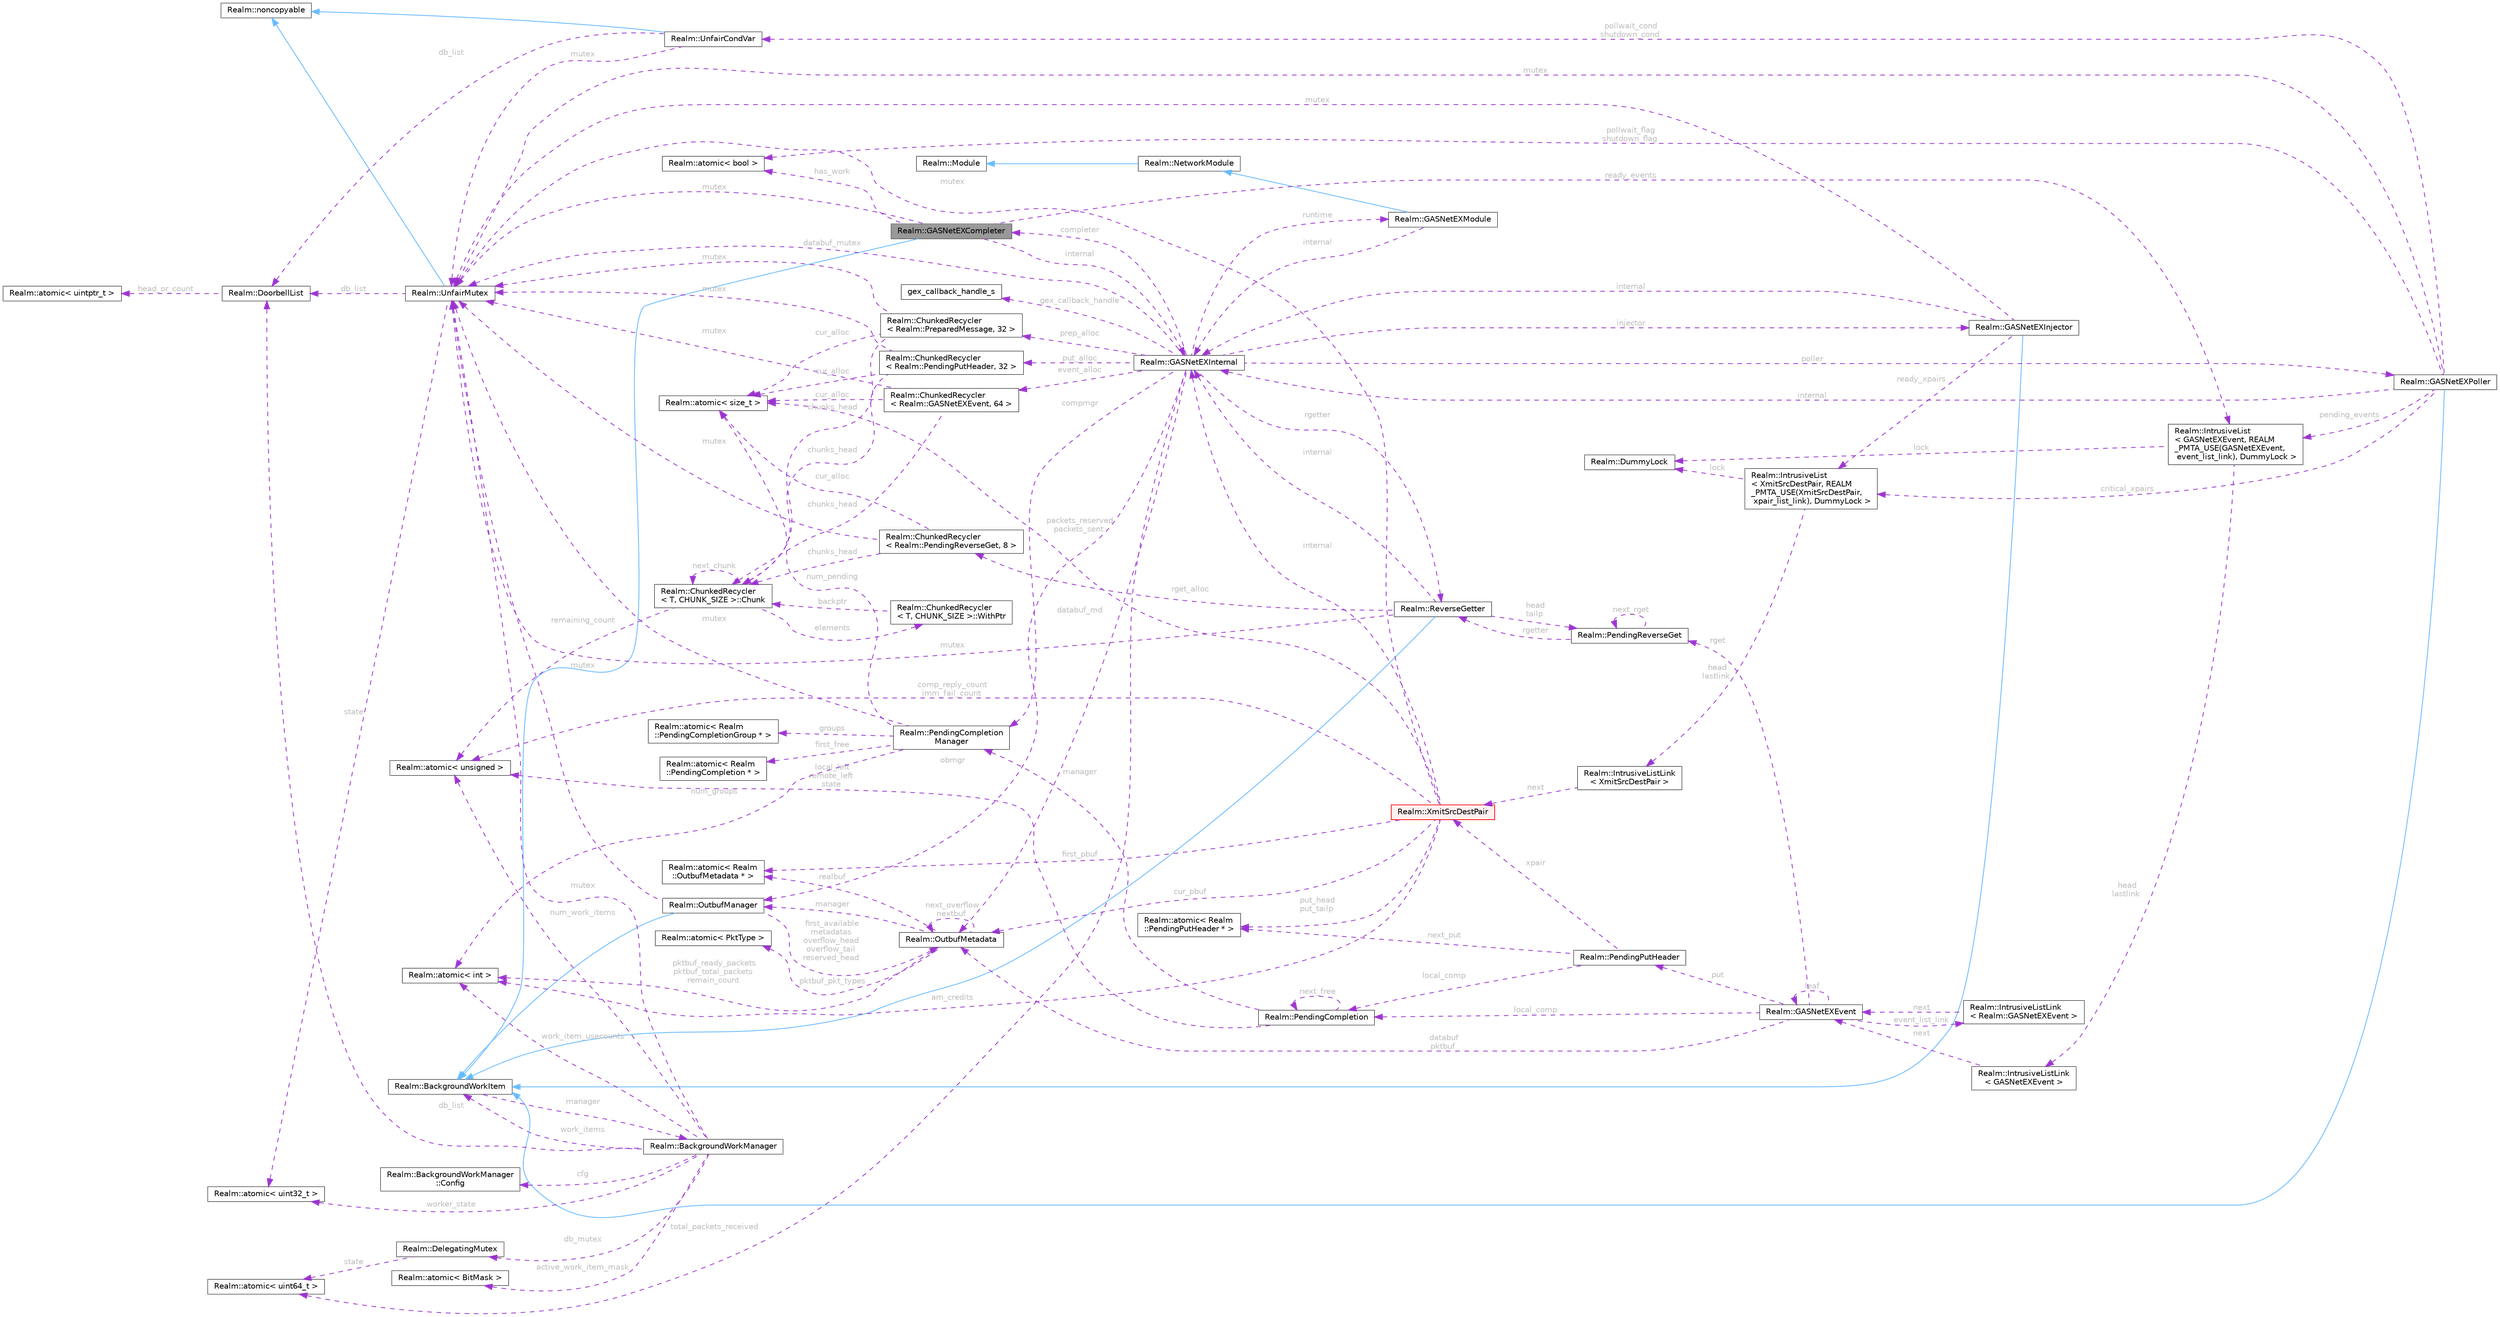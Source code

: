 digraph "Realm::GASNetEXCompleter"
{
 // LATEX_PDF_SIZE
  bgcolor="transparent";
  edge [fontname=Helvetica,fontsize=10,labelfontname=Helvetica,labelfontsize=10];
  node [fontname=Helvetica,fontsize=10,shape=box,height=0.2,width=0.4];
  rankdir="LR";
  Node1 [id="Node000001",label="Realm::GASNetEXCompleter",height=0.2,width=0.4,color="gray40", fillcolor="grey60", style="filled", fontcolor="black",tooltip=" "];
  Node2 -> Node1 [id="edge1_Node000001_Node000002",dir="back",color="steelblue1",style="solid",tooltip=" "];
  Node2 [id="Node000002",label="Realm::BackgroundWorkItem",height=0.2,width=0.4,color="gray40", fillcolor="white", style="filled",URL="$classRealm_1_1BackgroundWorkItem.html",tooltip=" "];
  Node3 -> Node2 [id="edge2_Node000002_Node000003",dir="back",color="darkorchid3",style="dashed",tooltip=" ",label=" manager",fontcolor="grey" ];
  Node3 [id="Node000003",label="Realm::BackgroundWorkManager",height=0.2,width=0.4,color="gray40", fillcolor="white", style="filled",URL="$classRealm_1_1BackgroundWorkManager.html",tooltip=" "];
  Node4 -> Node3 [id="edge3_Node000003_Node000004",dir="back",color="darkorchid3",style="dashed",tooltip=" ",label=" cfg",fontcolor="grey" ];
  Node4 [id="Node000004",label="Realm::BackgroundWorkManager\l::Config",height=0.2,width=0.4,color="gray40", fillcolor="white", style="filled",URL="$structRealm_1_1BackgroundWorkManager_1_1Config.html",tooltip=" "];
  Node5 -> Node3 [id="edge4_Node000003_Node000005",dir="back",color="darkorchid3",style="dashed",tooltip=" ",label=" mutex",fontcolor="grey" ];
  Node5 [id="Node000005",label="Realm::UnfairMutex",height=0.2,width=0.4,color="gray40", fillcolor="white", style="filled",URL="$classRealm_1_1UnfairMutex.html",tooltip=" "];
  Node6 -> Node5 [id="edge5_Node000005_Node000006",dir="back",color="steelblue1",style="solid",tooltip=" "];
  Node6 [id="Node000006",label="Realm::noncopyable",height=0.2,width=0.4,color="gray40", fillcolor="white", style="filled",URL="$classRealm_1_1noncopyable.html",tooltip=" "];
  Node7 -> Node5 [id="edge6_Node000005_Node000007",dir="back",color="darkorchid3",style="dashed",tooltip=" ",label=" state",fontcolor="grey" ];
  Node7 [id="Node000007",label="Realm::atomic\< uint32_t \>",height=0.2,width=0.4,color="gray40", fillcolor="white", style="filled",URL="$classRealm_1_1atomic.html",tooltip=" "];
  Node8 -> Node5 [id="edge7_Node000005_Node000008",dir="back",color="darkorchid3",style="dashed",tooltip=" ",label=" db_list",fontcolor="grey" ];
  Node8 [id="Node000008",label="Realm::DoorbellList",height=0.2,width=0.4,color="gray40", fillcolor="white", style="filled",URL="$classRealm_1_1DoorbellList.html",tooltip=" "];
  Node9 -> Node8 [id="edge8_Node000008_Node000009",dir="back",color="darkorchid3",style="dashed",tooltip=" ",label=" head_or_count",fontcolor="grey" ];
  Node9 [id="Node000009",label="Realm::atomic\< uintptr_t \>",height=0.2,width=0.4,color="gray40", fillcolor="white", style="filled",URL="$classRealm_1_1atomic.html",tooltip=" "];
  Node10 -> Node3 [id="edge9_Node000003_Node000010",dir="back",color="darkorchid3",style="dashed",tooltip=" ",label=" num_work_items",fontcolor="grey" ];
  Node10 [id="Node000010",label="Realm::atomic\< unsigned \>",height=0.2,width=0.4,color="gray40", fillcolor="white", style="filled",URL="$classRealm_1_1atomic.html",tooltip=" "];
  Node11 -> Node3 [id="edge10_Node000003_Node000011",dir="back",color="darkorchid3",style="dashed",tooltip=" ",label=" active_work_item_mask",fontcolor="grey" ];
  Node11 [id="Node000011",label="Realm::atomic\< BitMask \>",height=0.2,width=0.4,color="gray40", fillcolor="white", style="filled",URL="$classRealm_1_1atomic.html",tooltip=" "];
  Node12 -> Node3 [id="edge11_Node000003_Node000012",dir="back",color="darkorchid3",style="dashed",tooltip=" ",label=" work_item_usecounts",fontcolor="grey" ];
  Node12 [id="Node000012",label="Realm::atomic\< int \>",height=0.2,width=0.4,color="gray40", fillcolor="white", style="filled",URL="$classRealm_1_1atomic.html",tooltip=" "];
  Node2 -> Node3 [id="edge12_Node000003_Node000002",dir="back",color="darkorchid3",style="dashed",tooltip=" ",label=" work_items",fontcolor="grey" ];
  Node7 -> Node3 [id="edge13_Node000003_Node000007",dir="back",color="darkorchid3",style="dashed",tooltip=" ",label=" worker_state",fontcolor="grey" ];
  Node13 -> Node3 [id="edge14_Node000003_Node000013",dir="back",color="darkorchid3",style="dashed",tooltip=" ",label=" db_mutex",fontcolor="grey" ];
  Node13 [id="Node000013",label="Realm::DelegatingMutex",height=0.2,width=0.4,color="gray40", fillcolor="white", style="filled",URL="$classRealm_1_1DelegatingMutex.html",tooltip=" "];
  Node14 -> Node13 [id="edge15_Node000013_Node000014",dir="back",color="darkorchid3",style="dashed",tooltip=" ",label=" state",fontcolor="grey" ];
  Node14 [id="Node000014",label="Realm::atomic\< uint64_t \>",height=0.2,width=0.4,color="gray40", fillcolor="white", style="filled",URL="$classRealm_1_1atomic.html",tooltip=" "];
  Node8 -> Node3 [id="edge16_Node000003_Node000008",dir="back",color="darkorchid3",style="dashed",tooltip=" ",label=" db_list",fontcolor="grey" ];
  Node15 -> Node1 [id="edge17_Node000001_Node000015",dir="back",color="darkorchid3",style="dashed",tooltip=" ",label=" internal",fontcolor="grey" ];
  Node15 [id="Node000015",label="Realm::GASNetEXInternal",height=0.2,width=0.4,color="gray40", fillcolor="white", style="filled",URL="$classRealm_1_1GASNetEXInternal.html",tooltip=" "];
  Node16 -> Node15 [id="edge18_Node000015_Node000016",dir="back",color="darkorchid3",style="dashed",tooltip=" ",label=" runtime",fontcolor="grey" ];
  Node16 [id="Node000016",label="Realm::GASNetEXModule",height=0.2,width=0.4,color="gray40", fillcolor="white", style="filled",URL="$classRealm_1_1GASNetEXModule.html",tooltip=" "];
  Node17 -> Node16 [id="edge19_Node000016_Node000017",dir="back",color="steelblue1",style="solid",tooltip=" "];
  Node17 [id="Node000017",label="Realm::NetworkModule",height=0.2,width=0.4,color="gray40", fillcolor="white", style="filled",URL="$classRealm_1_1NetworkModule.html",tooltip=" "];
  Node18 -> Node17 [id="edge20_Node000017_Node000018",dir="back",color="steelblue1",style="solid",tooltip=" "];
  Node18 [id="Node000018",label="Realm::Module",height=0.2,width=0.4,color="gray40", fillcolor="white", style="filled",URL="$classRealm_1_1Module.html",tooltip=" "];
  Node15 -> Node16 [id="edge21_Node000016_Node000015",dir="back",color="darkorchid3",style="dashed",tooltip=" ",label=" internal",fontcolor="grey" ];
  Node19 -> Node15 [id="edge22_Node000015_Node000019",dir="back",color="darkorchid3",style="dashed",tooltip=" ",label=" poller",fontcolor="grey" ];
  Node19 [id="Node000019",label="Realm::GASNetEXPoller",height=0.2,width=0.4,color="gray40", fillcolor="white", style="filled",URL="$classRealm_1_1GASNetEXPoller.html",tooltip=" "];
  Node2 -> Node19 [id="edge23_Node000019_Node000002",dir="back",color="steelblue1",style="solid",tooltip=" "];
  Node15 -> Node19 [id="edge24_Node000019_Node000015",dir="back",color="darkorchid3",style="dashed",tooltip=" ",label=" internal",fontcolor="grey" ];
  Node5 -> Node19 [id="edge25_Node000019_Node000005",dir="back",color="darkorchid3",style="dashed",tooltip=" ",label=" mutex",fontcolor="grey" ];
  Node20 -> Node19 [id="edge26_Node000019_Node000020",dir="back",color="darkorchid3",style="dashed",tooltip=" ",label=" pollwait_flag\nshutdown_flag",fontcolor="grey" ];
  Node20 [id="Node000020",label="Realm::atomic\< bool \>",height=0.2,width=0.4,color="gray40", fillcolor="white", style="filled",URL="$classRealm_1_1atomic.html",tooltip=" "];
  Node21 -> Node19 [id="edge27_Node000019_Node000021",dir="back",color="darkorchid3",style="dashed",tooltip=" ",label=" pollwait_cond\nshutdown_cond",fontcolor="grey" ];
  Node21 [id="Node000021",label="Realm::UnfairCondVar",height=0.2,width=0.4,color="gray40", fillcolor="white", style="filled",URL="$classRealm_1_1UnfairCondVar.html",tooltip=" "];
  Node6 -> Node21 [id="edge28_Node000021_Node000006",dir="back",color="steelblue1",style="solid",tooltip=" "];
  Node5 -> Node21 [id="edge29_Node000021_Node000005",dir="back",color="darkorchid3",style="dashed",tooltip=" ",label=" mutex",fontcolor="grey" ];
  Node8 -> Node21 [id="edge30_Node000021_Node000008",dir="back",color="darkorchid3",style="dashed",tooltip=" ",label=" db_list",fontcolor="grey" ];
  Node22 -> Node19 [id="edge31_Node000019_Node000022",dir="back",color="darkorchid3",style="dashed",tooltip=" ",label=" critical_xpairs",fontcolor="grey" ];
  Node22 [id="Node000022",label="Realm::IntrusiveList\l\< XmitSrcDestPair, REALM\l_PMTA_USE(XmitSrcDestPair,\l xpair_list_link), DummyLock \>",height=0.2,width=0.4,color="gray40", fillcolor="white", style="filled",URL="$classRealm_1_1IntrusiveList.html",tooltip=" "];
  Node23 -> Node22 [id="edge32_Node000022_Node000023",dir="back",color="darkorchid3",style="dashed",tooltip=" ",label=" lock",fontcolor="grey" ];
  Node23 [id="Node000023",label="Realm::DummyLock",height=0.2,width=0.4,color="gray40", fillcolor="white", style="filled",URL="$classRealm_1_1DummyLock.html",tooltip=" "];
  Node24 -> Node22 [id="edge33_Node000022_Node000024",dir="back",color="darkorchid3",style="dashed",tooltip=" ",label=" head\nlastlink",fontcolor="grey" ];
  Node24 [id="Node000024",label="Realm::IntrusiveListLink\l\< XmitSrcDestPair \>",height=0.2,width=0.4,color="gray40", fillcolor="white", style="filled",URL="$structRealm_1_1IntrusiveListLink.html",tooltip=" "];
  Node25 -> Node24 [id="edge34_Node000024_Node000025",dir="back",color="darkorchid3",style="dashed",tooltip=" ",label=" next",fontcolor="grey" ];
  Node25 [id="Node000025",label="Realm::XmitSrcDestPair",height=0.2,width=0.4,color="red", fillcolor="#FFF0F0", style="filled",URL="$classRealm_1_1XmitSrcDestPair.html",tooltip=" "];
  Node15 -> Node25 [id="edge35_Node000025_Node000015",dir="back",color="darkorchid3",style="dashed",tooltip=" ",label=" internal",fontcolor="grey" ];
  Node27 -> Node25 [id="edge36_Node000025_Node000027",dir="back",color="darkorchid3",style="dashed",tooltip=" ",label=" packets_reserved\npackets_sent",fontcolor="grey" ];
  Node27 [id="Node000027",label="Realm::atomic\< size_t \>",height=0.2,width=0.4,color="gray40", fillcolor="white", style="filled",URL="$classRealm_1_1atomic.html",tooltip=" "];
  Node5 -> Node25 [id="edge37_Node000025_Node000005",dir="back",color="darkorchid3",style="dashed",tooltip=" ",label=" mutex",fontcolor="grey" ];
  Node29 -> Node25 [id="edge38_Node000025_Node000029",dir="back",color="darkorchid3",style="dashed",tooltip=" ",label=" first_pbuf",fontcolor="grey" ];
  Node29 [id="Node000029",label="Realm::atomic\< Realm\l::OutbufMetadata * \>",height=0.2,width=0.4,color="gray40", fillcolor="white", style="filled",URL="$classRealm_1_1atomic.html",tooltip=" "];
  Node30 -> Node25 [id="edge39_Node000025_Node000030",dir="back",color="darkorchid3",style="dashed",tooltip=" ",label=" cur_pbuf",fontcolor="grey" ];
  Node30 [id="Node000030",label="Realm::OutbufMetadata",height=0.2,width=0.4,color="gray40", fillcolor="white", style="filled",URL="$classRealm_1_1OutbufMetadata.html",tooltip=" "];
  Node31 -> Node30 [id="edge40_Node000030_Node000031",dir="back",color="darkorchid3",style="dashed",tooltip=" ",label=" manager",fontcolor="grey" ];
  Node31 [id="Node000031",label="Realm::OutbufManager",height=0.2,width=0.4,color="gray40", fillcolor="white", style="filled",URL="$classRealm_1_1OutbufManager.html",tooltip=" "];
  Node2 -> Node31 [id="edge41_Node000031_Node000002",dir="back",color="steelblue1",style="solid",tooltip=" "];
  Node30 -> Node31 [id="edge42_Node000031_Node000030",dir="back",color="darkorchid3",style="dashed",tooltip=" ",label=" first_available\nmetadatas\noverflow_head\noverflow_tail\nreserved_head",fontcolor="grey" ];
  Node5 -> Node31 [id="edge43_Node000031_Node000005",dir="back",color="darkorchid3",style="dashed",tooltip=" ",label=" mutex",fontcolor="grey" ];
  Node30 -> Node30 [id="edge44_Node000030_Node000030",dir="back",color="darkorchid3",style="dashed",tooltip=" ",label=" next_overflow\nnextbuf",fontcolor="grey" ];
  Node29 -> Node30 [id="edge45_Node000030_Node000029",dir="back",color="darkorchid3",style="dashed",tooltip=" ",label=" realbuf",fontcolor="grey" ];
  Node12 -> Node30 [id="edge46_Node000030_Node000012",dir="back",color="darkorchid3",style="dashed",tooltip=" ",label=" pktbuf_ready_packets\npktbuf_total_packets\nremain_count",fontcolor="grey" ];
  Node32 -> Node30 [id="edge47_Node000030_Node000032",dir="back",color="darkorchid3",style="dashed",tooltip=" ",label=" pktbuf_pkt_types",fontcolor="grey" ];
  Node32 [id="Node000032",label="Realm::atomic\< PktType \>",height=0.2,width=0.4,color="gray40", fillcolor="white", style="filled",URL="$classRealm_1_1atomic.html",tooltip=" "];
  Node10 -> Node25 [id="edge48_Node000025_Node000010",dir="back",color="darkorchid3",style="dashed",tooltip=" ",label=" comp_reply_count\nimm_fail_count",fontcolor="grey" ];
  Node33 -> Node25 [id="edge49_Node000025_Node000033",dir="back",color="darkorchid3",style="dashed",tooltip=" ",label=" put_head\nput_tailp",fontcolor="grey" ];
  Node33 [id="Node000033",label="Realm::atomic\< Realm\l::PendingPutHeader * \>",height=0.2,width=0.4,color="gray40", fillcolor="white", style="filled",URL="$classRealm_1_1atomic.html",tooltip=" "];
  Node12 -> Node25 [id="edge50_Node000025_Node000012",dir="back",color="darkorchid3",style="dashed",tooltip=" ",label=" am_credits",fontcolor="grey" ];
  Node34 -> Node19 [id="edge51_Node000019_Node000034",dir="back",color="darkorchid3",style="dashed",tooltip=" ",label=" pending_events",fontcolor="grey" ];
  Node34 [id="Node000034",label="Realm::IntrusiveList\l\< GASNetEXEvent, REALM\l_PMTA_USE(GASNetEXEvent,\l event_list_link), DummyLock \>",height=0.2,width=0.4,color="gray40", fillcolor="white", style="filled",URL="$classRealm_1_1IntrusiveList.html",tooltip=" "];
  Node23 -> Node34 [id="edge52_Node000034_Node000023",dir="back",color="darkorchid3",style="dashed",tooltip=" ",label=" lock",fontcolor="grey" ];
  Node35 -> Node34 [id="edge53_Node000034_Node000035",dir="back",color="darkorchid3",style="dashed",tooltip=" ",label=" head\nlastlink",fontcolor="grey" ];
  Node35 [id="Node000035",label="Realm::IntrusiveListLink\l\< GASNetEXEvent \>",height=0.2,width=0.4,color="gray40", fillcolor="white", style="filled",URL="$structRealm_1_1IntrusiveListLink.html",tooltip=" "];
  Node36 -> Node35 [id="edge54_Node000035_Node000036",dir="back",color="darkorchid3",style="dashed",tooltip=" ",label=" next",fontcolor="grey" ];
  Node36 [id="Node000036",label="Realm::GASNetEXEvent",height=0.2,width=0.4,color="gray40", fillcolor="white", style="filled",URL="$classRealm_1_1GASNetEXEvent.html",tooltip=" "];
  Node37 -> Node36 [id="edge55_Node000036_Node000037",dir="back",color="darkorchid3",style="dashed",tooltip=" ",label=" event_list_link",fontcolor="grey" ];
  Node37 [id="Node000037",label="Realm::IntrusiveListLink\l\< Realm::GASNetEXEvent \>",height=0.2,width=0.4,color="gray40", fillcolor="white", style="filled",URL="$structRealm_1_1IntrusiveListLink.html",tooltip=" "];
  Node36 -> Node37 [id="edge56_Node000037_Node000036",dir="back",color="darkorchid3",style="dashed",tooltip=" ",label=" next",fontcolor="grey" ];
  Node38 -> Node36 [id="edge57_Node000036_Node000038",dir="back",color="darkorchid3",style="dashed",tooltip=" ",label=" local_comp",fontcolor="grey" ];
  Node38 [id="Node000038",label="Realm::PendingCompletion",height=0.2,width=0.4,color="gray40", fillcolor="white", style="filled",URL="$classRealm_1_1PendingCompletion.html",tooltip=" "];
  Node38 -> Node38 [id="edge58_Node000038_Node000038",dir="back",color="darkorchid3",style="dashed",tooltip=" ",label=" next_free",fontcolor="grey" ];
  Node39 -> Node38 [id="edge59_Node000038_Node000039",dir="back",color="darkorchid3",style="dashed",tooltip=" ",label=" manager",fontcolor="grey" ];
  Node39 [id="Node000039",label="Realm::PendingCompletion\lManager",height=0.2,width=0.4,color="gray40", fillcolor="white", style="filled",URL="$classRealm_1_1PendingCompletionManager.html",tooltip=" "];
  Node5 -> Node39 [id="edge60_Node000039_Node000005",dir="back",color="darkorchid3",style="dashed",tooltip=" ",label=" mutex",fontcolor="grey" ];
  Node40 -> Node39 [id="edge61_Node000039_Node000040",dir="back",color="darkorchid3",style="dashed",tooltip=" ",label=" first_free",fontcolor="grey" ];
  Node40 [id="Node000040",label="Realm::atomic\< Realm\l::PendingCompletion * \>",height=0.2,width=0.4,color="gray40", fillcolor="white", style="filled",URL="$classRealm_1_1atomic.html",tooltip=" "];
  Node12 -> Node39 [id="edge62_Node000039_Node000012",dir="back",color="darkorchid3",style="dashed",tooltip=" ",label=" num_groups",fontcolor="grey" ];
  Node41 -> Node39 [id="edge63_Node000039_Node000041",dir="back",color="darkorchid3",style="dashed",tooltip=" ",label=" groups",fontcolor="grey" ];
  Node41 [id="Node000041",label="Realm::atomic\< Realm\l::PendingCompletionGroup * \>",height=0.2,width=0.4,color="gray40", fillcolor="white", style="filled",URL="$classRealm_1_1atomic.html",tooltip=" "];
  Node27 -> Node39 [id="edge64_Node000039_Node000027",dir="back",color="darkorchid3",style="dashed",tooltip=" ",label=" num_pending",fontcolor="grey" ];
  Node10 -> Node38 [id="edge65_Node000038_Node000010",dir="back",color="darkorchid3",style="dashed",tooltip=" ",label=" local_left\nremote_left\nstate",fontcolor="grey" ];
  Node30 -> Node36 [id="edge66_Node000036_Node000030",dir="back",color="darkorchid3",style="dashed",tooltip=" ",label=" databuf\npktbuf",fontcolor="grey" ];
  Node42 -> Node36 [id="edge67_Node000036_Node000042",dir="back",color="darkorchid3",style="dashed",tooltip=" ",label=" rget",fontcolor="grey" ];
  Node42 [id="Node000042",label="Realm::PendingReverseGet",height=0.2,width=0.4,color="gray40", fillcolor="white", style="filled",URL="$structRealm_1_1PendingReverseGet.html",tooltip=" "];
  Node43 -> Node42 [id="edge68_Node000042_Node000043",dir="back",color="darkorchid3",style="dashed",tooltip=" ",label=" rgetter",fontcolor="grey" ];
  Node43 [id="Node000043",label="Realm::ReverseGetter",height=0.2,width=0.4,color="gray40", fillcolor="white", style="filled",URL="$classRealm_1_1ReverseGetter.html",tooltip=" "];
  Node2 -> Node43 [id="edge69_Node000043_Node000002",dir="back",color="steelblue1",style="solid",tooltip=" "];
  Node15 -> Node43 [id="edge70_Node000043_Node000015",dir="back",color="darkorchid3",style="dashed",tooltip=" ",label=" internal",fontcolor="grey" ];
  Node5 -> Node43 [id="edge71_Node000043_Node000005",dir="back",color="darkorchid3",style="dashed",tooltip=" ",label=" mutex",fontcolor="grey" ];
  Node42 -> Node43 [id="edge72_Node000043_Node000042",dir="back",color="darkorchid3",style="dashed",tooltip=" ",label=" head\ntailp",fontcolor="grey" ];
  Node44 -> Node43 [id="edge73_Node000043_Node000044",dir="back",color="darkorchid3",style="dashed",tooltip=" ",label=" rget_alloc",fontcolor="grey" ];
  Node44 [id="Node000044",label="Realm::ChunkedRecycler\l\< Realm::PendingReverseGet, 8 \>",height=0.2,width=0.4,color="gray40", fillcolor="white", style="filled",URL="$classRealm_1_1ChunkedRecycler.html",tooltip=" "];
  Node5 -> Node44 [id="edge74_Node000044_Node000005",dir="back",color="darkorchid3",style="dashed",tooltip=" ",label=" mutex",fontcolor="grey" ];
  Node45 -> Node44 [id="edge75_Node000044_Node000045",dir="back",color="darkorchid3",style="dashed",tooltip=" ",label=" chunks_head",fontcolor="grey" ];
  Node45 [id="Node000045",label="Realm::ChunkedRecycler\l\< T, CHUNK_SIZE \>::Chunk",height=0.2,width=0.4,color="gray40", fillcolor="white", style="filled",URL="$structRealm_1_1ChunkedRecycler_1_1Chunk.html",tooltip=" "];
  Node10 -> Node45 [id="edge76_Node000045_Node000010",dir="back",color="darkorchid3",style="dashed",tooltip=" ",label=" remaining_count",fontcolor="grey" ];
  Node45 -> Node45 [id="edge77_Node000045_Node000045",dir="back",color="darkorchid3",style="dashed",tooltip=" ",label=" next_chunk",fontcolor="grey" ];
  Node46 -> Node45 [id="edge78_Node000045_Node000046",dir="back",color="darkorchid3",style="dashed",tooltip=" ",label=" elements",fontcolor="grey" ];
  Node46 [id="Node000046",label="Realm::ChunkedRecycler\l\< T, CHUNK_SIZE \>::WithPtr",height=0.2,width=0.4,color="gray40", fillcolor="white", style="filled",URL="$structRealm_1_1ChunkedRecycler_1_1WithPtr.html",tooltip=" "];
  Node45 -> Node46 [id="edge79_Node000046_Node000045",dir="back",color="darkorchid3",style="dashed",tooltip=" ",label=" backptr",fontcolor="grey" ];
  Node27 -> Node44 [id="edge80_Node000044_Node000027",dir="back",color="darkorchid3",style="dashed",tooltip=" ",label=" cur_alloc",fontcolor="grey" ];
  Node42 -> Node42 [id="edge81_Node000042_Node000042",dir="back",color="darkorchid3",style="dashed",tooltip=" ",label=" next_rget",fontcolor="grey" ];
  Node47 -> Node36 [id="edge82_Node000036_Node000047",dir="back",color="darkorchid3",style="dashed",tooltip=" ",label=" put",fontcolor="grey" ];
  Node47 [id="Node000047",label="Realm::PendingPutHeader",height=0.2,width=0.4,color="gray40", fillcolor="white", style="filled",URL="$structRealm_1_1PendingPutHeader.html",tooltip=" "];
  Node38 -> Node47 [id="edge83_Node000047_Node000038",dir="back",color="darkorchid3",style="dashed",tooltip=" ",label=" local_comp",fontcolor="grey" ];
  Node25 -> Node47 [id="edge84_Node000047_Node000025",dir="back",color="darkorchid3",style="dashed",tooltip=" ",label=" xpair",fontcolor="grey" ];
  Node33 -> Node47 [id="edge85_Node000047_Node000033",dir="back",color="darkorchid3",style="dashed",tooltip=" ",label=" next_put",fontcolor="grey" ];
  Node36 -> Node36 [id="edge86_Node000036_Node000036",dir="back",color="darkorchid3",style="dashed",tooltip=" ",label=" leaf",fontcolor="grey" ];
  Node48 -> Node15 [id="edge87_Node000015_Node000048",dir="back",color="darkorchid3",style="dashed",tooltip=" ",label=" injector",fontcolor="grey" ];
  Node48 [id="Node000048",label="Realm::GASNetEXInjector",height=0.2,width=0.4,color="gray40", fillcolor="white", style="filled",URL="$classRealm_1_1GASNetEXInjector.html",tooltip=" "];
  Node2 -> Node48 [id="edge88_Node000048_Node000002",dir="back",color="steelblue1",style="solid",tooltip=" "];
  Node15 -> Node48 [id="edge89_Node000048_Node000015",dir="back",color="darkorchid3",style="dashed",tooltip=" ",label=" internal",fontcolor="grey" ];
  Node5 -> Node48 [id="edge90_Node000048_Node000005",dir="back",color="darkorchid3",style="dashed",tooltip=" ",label=" mutex",fontcolor="grey" ];
  Node22 -> Node48 [id="edge91_Node000048_Node000022",dir="back",color="darkorchid3",style="dashed",tooltip=" ",label=" ready_xpairs",fontcolor="grey" ];
  Node1 -> Node15 [id="edge92_Node000015_Node000001",dir="back",color="darkorchid3",style="dashed",tooltip=" ",label=" completer",fontcolor="grey" ];
  Node43 -> Node15 [id="edge93_Node000015_Node000043",dir="back",color="darkorchid3",style="dashed",tooltip=" ",label=" rgetter",fontcolor="grey" ];
  Node39 -> Node15 [id="edge94_Node000015_Node000039",dir="back",color="darkorchid3",style="dashed",tooltip=" ",label=" compmgr",fontcolor="grey" ];
  Node31 -> Node15 [id="edge95_Node000015_Node000031",dir="back",color="darkorchid3",style="dashed",tooltip=" ",label=" obmgr",fontcolor="grey" ];
  Node14 -> Node15 [id="edge96_Node000015_Node000014",dir="back",color="darkorchid3",style="dashed",tooltip=" ",label=" total_packets_received",fontcolor="grey" ];
  Node5 -> Node15 [id="edge97_Node000015_Node000005",dir="back",color="darkorchid3",style="dashed",tooltip=" ",label=" databuf_mutex",fontcolor="grey" ];
  Node30 -> Node15 [id="edge98_Node000015_Node000030",dir="back",color="darkorchid3",style="dashed",tooltip=" ",label=" databuf_md",fontcolor="grey" ];
  Node49 -> Node15 [id="edge99_Node000015_Node000049",dir="back",color="darkorchid3",style="dashed",tooltip=" ",label=" gex_callback_handle",fontcolor="grey" ];
  Node49 [id="Node000049",label="gex_callback_handle_s",height=0.2,width=0.4,color="gray40", fillcolor="white", style="filled",URL="$structgex__callback__handle__s.html",tooltip=" "];
  Node50 -> Node15 [id="edge100_Node000015_Node000050",dir="back",color="darkorchid3",style="dashed",tooltip=" ",label=" event_alloc",fontcolor="grey" ];
  Node50 [id="Node000050",label="Realm::ChunkedRecycler\l\< Realm::GASNetEXEvent, 64 \>",height=0.2,width=0.4,color="gray40", fillcolor="white", style="filled",URL="$classRealm_1_1ChunkedRecycler.html",tooltip=" "];
  Node5 -> Node50 [id="edge101_Node000050_Node000005",dir="back",color="darkorchid3",style="dashed",tooltip=" ",label=" mutex",fontcolor="grey" ];
  Node45 -> Node50 [id="edge102_Node000050_Node000045",dir="back",color="darkorchid3",style="dashed",tooltip=" ",label=" chunks_head",fontcolor="grey" ];
  Node27 -> Node50 [id="edge103_Node000050_Node000027",dir="back",color="darkorchid3",style="dashed",tooltip=" ",label=" cur_alloc",fontcolor="grey" ];
  Node51 -> Node15 [id="edge104_Node000015_Node000051",dir="back",color="darkorchid3",style="dashed",tooltip=" ",label=" prep_alloc",fontcolor="grey" ];
  Node51 [id="Node000051",label="Realm::ChunkedRecycler\l\< Realm::PreparedMessage, 32 \>",height=0.2,width=0.4,color="gray40", fillcolor="white", style="filled",URL="$classRealm_1_1ChunkedRecycler.html",tooltip=" "];
  Node5 -> Node51 [id="edge105_Node000051_Node000005",dir="back",color="darkorchid3",style="dashed",tooltip=" ",label=" mutex",fontcolor="grey" ];
  Node45 -> Node51 [id="edge106_Node000051_Node000045",dir="back",color="darkorchid3",style="dashed",tooltip=" ",label=" chunks_head",fontcolor="grey" ];
  Node27 -> Node51 [id="edge107_Node000051_Node000027",dir="back",color="darkorchid3",style="dashed",tooltip=" ",label=" cur_alloc",fontcolor="grey" ];
  Node52 -> Node15 [id="edge108_Node000015_Node000052",dir="back",color="darkorchid3",style="dashed",tooltip=" ",label=" put_alloc",fontcolor="grey" ];
  Node52 [id="Node000052",label="Realm::ChunkedRecycler\l\< Realm::PendingPutHeader, 32 \>",height=0.2,width=0.4,color="gray40", fillcolor="white", style="filled",URL="$classRealm_1_1ChunkedRecycler.html",tooltip=" "];
  Node5 -> Node52 [id="edge109_Node000052_Node000005",dir="back",color="darkorchid3",style="dashed",tooltip=" ",label=" mutex",fontcolor="grey" ];
  Node45 -> Node52 [id="edge110_Node000052_Node000045",dir="back",color="darkorchid3",style="dashed",tooltip=" ",label=" chunks_head",fontcolor="grey" ];
  Node27 -> Node52 [id="edge111_Node000052_Node000027",dir="back",color="darkorchid3",style="dashed",tooltip=" ",label=" cur_alloc",fontcolor="grey" ];
  Node5 -> Node1 [id="edge112_Node000001_Node000005",dir="back",color="darkorchid3",style="dashed",tooltip=" ",label=" mutex",fontcolor="grey" ];
  Node20 -> Node1 [id="edge113_Node000001_Node000020",dir="back",color="darkorchid3",style="dashed",tooltip=" ",label=" has_work",fontcolor="grey" ];
  Node34 -> Node1 [id="edge114_Node000001_Node000034",dir="back",color="darkorchid3",style="dashed",tooltip=" ",label=" ready_events",fontcolor="grey" ];
}
